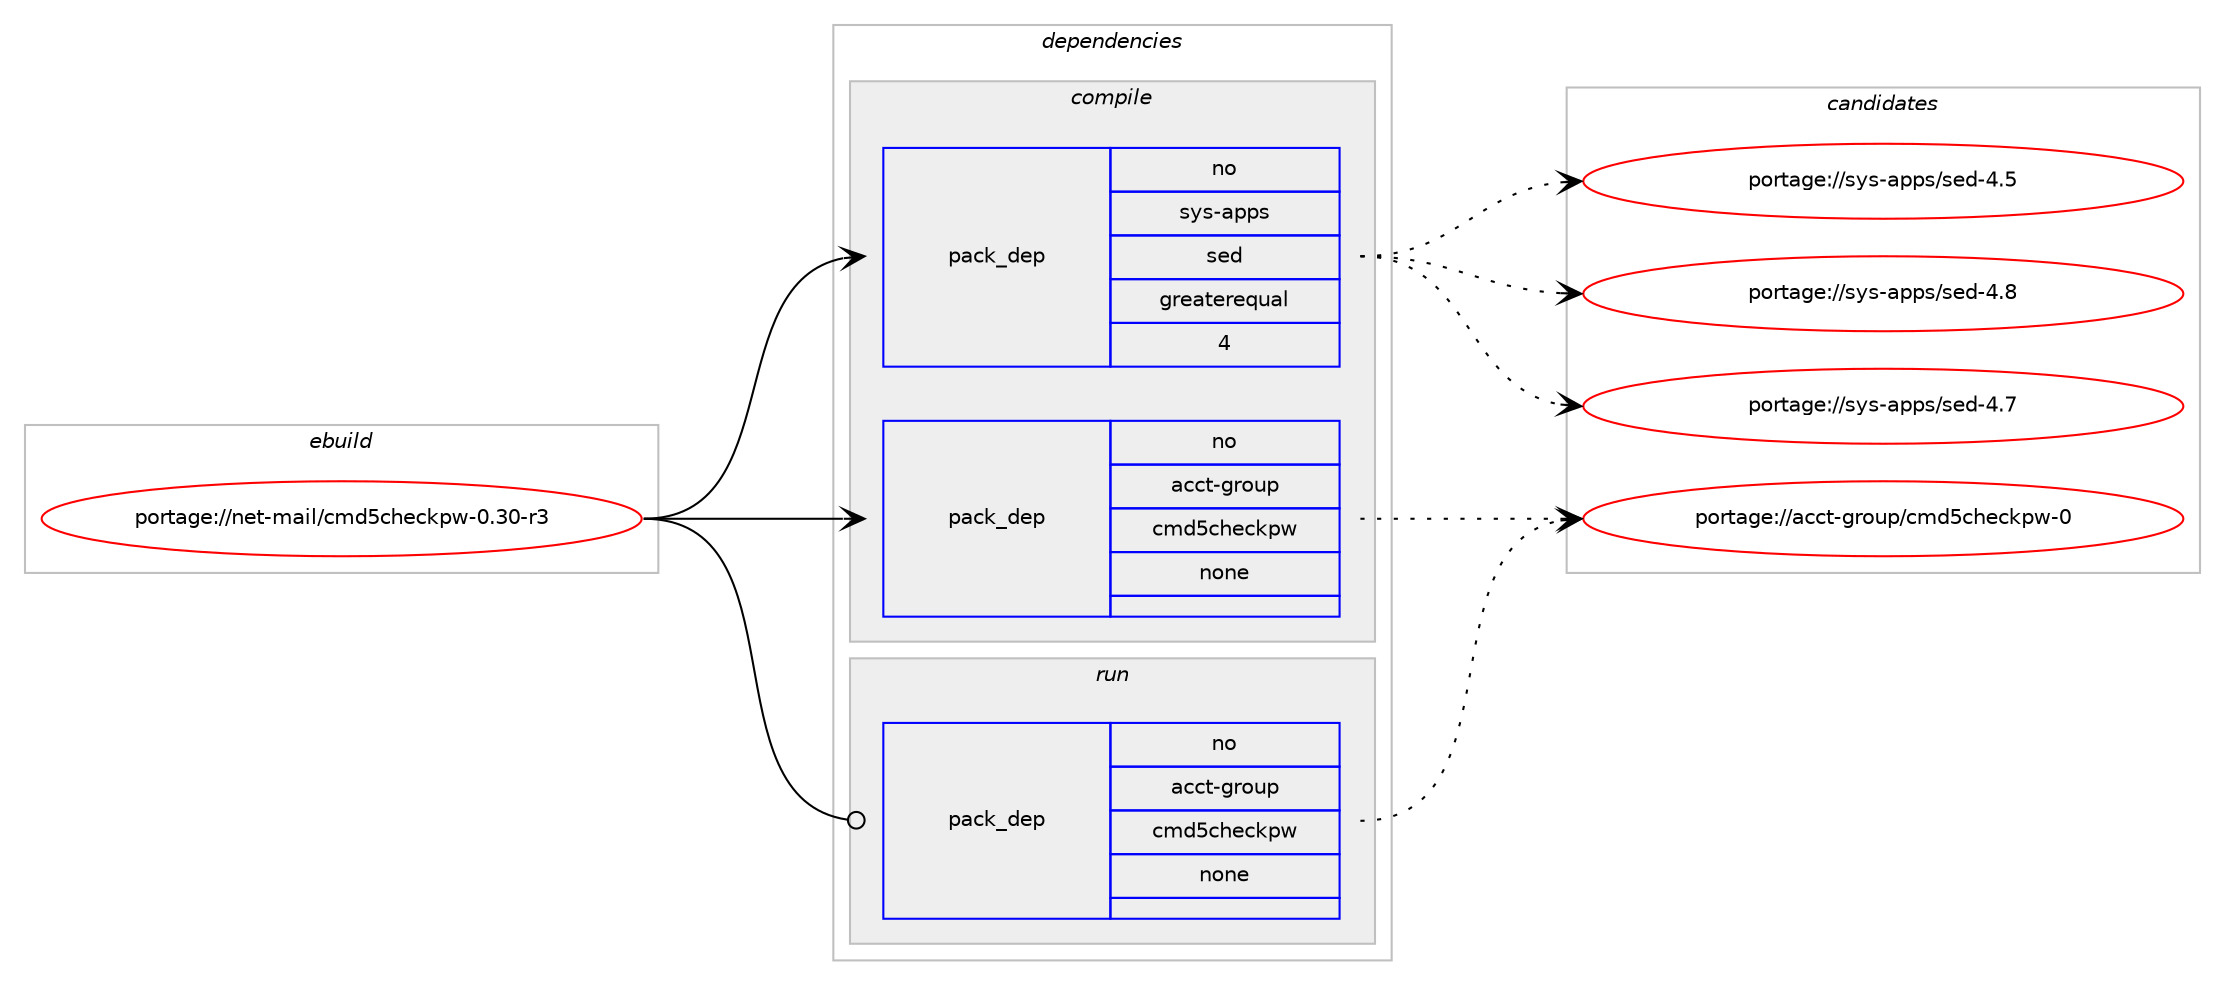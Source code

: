 digraph prolog {

# *************
# Graph options
# *************

newrank=true;
concentrate=true;
compound=true;
graph [rankdir=LR,fontname=Helvetica,fontsize=10,ranksep=1.5];#, ranksep=2.5, nodesep=0.2];
edge  [arrowhead=vee];
node  [fontname=Helvetica,fontsize=10];

# **********
# The ebuild
# **********

subgraph cluster_leftcol {
color=gray;
rank=same;
label=<<i>ebuild</i>>;
id [label="portage://net-mail/cmd5checkpw-0.30-r3", color=red, width=4, href="../net-mail/cmd5checkpw-0.30-r3.svg"];
}

# ****************
# The dependencies
# ****************

subgraph cluster_midcol {
color=gray;
label=<<i>dependencies</i>>;
subgraph cluster_compile {
fillcolor="#eeeeee";
style=filled;
label=<<i>compile</i>>;
subgraph pack45129 {
dependency57333 [label=<<TABLE BORDER="0" CELLBORDER="1" CELLSPACING="0" CELLPADDING="4" WIDTH="220"><TR><TD ROWSPAN="6" CELLPADDING="30">pack_dep</TD></TR><TR><TD WIDTH="110">no</TD></TR><TR><TD>acct-group</TD></TR><TR><TD>cmd5checkpw</TD></TR><TR><TD>none</TD></TR><TR><TD></TD></TR></TABLE>>, shape=none, color=blue];
}
id:e -> dependency57333:w [weight=20,style="solid",arrowhead="vee"];
subgraph pack45130 {
dependency57334 [label=<<TABLE BORDER="0" CELLBORDER="1" CELLSPACING="0" CELLPADDING="4" WIDTH="220"><TR><TD ROWSPAN="6" CELLPADDING="30">pack_dep</TD></TR><TR><TD WIDTH="110">no</TD></TR><TR><TD>sys-apps</TD></TR><TR><TD>sed</TD></TR><TR><TD>greaterequal</TD></TR><TR><TD>4</TD></TR></TABLE>>, shape=none, color=blue];
}
id:e -> dependency57334:w [weight=20,style="solid",arrowhead="vee"];
}
subgraph cluster_compileandrun {
fillcolor="#eeeeee";
style=filled;
label=<<i>compile and run</i>>;
}
subgraph cluster_run {
fillcolor="#eeeeee";
style=filled;
label=<<i>run</i>>;
subgraph pack45131 {
dependency57335 [label=<<TABLE BORDER="0" CELLBORDER="1" CELLSPACING="0" CELLPADDING="4" WIDTH="220"><TR><TD ROWSPAN="6" CELLPADDING="30">pack_dep</TD></TR><TR><TD WIDTH="110">no</TD></TR><TR><TD>acct-group</TD></TR><TR><TD>cmd5checkpw</TD></TR><TR><TD>none</TD></TR><TR><TD></TD></TR></TABLE>>, shape=none, color=blue];
}
id:e -> dependency57335:w [weight=20,style="solid",arrowhead="odot"];
}
}

# **************
# The candidates
# **************

subgraph cluster_choices {
rank=same;
color=gray;
label=<<i>candidates</i>>;

subgraph choice45129 {
color=black;
nodesep=1;
choice9799991164510311411111711247991091005399104101991071121194548 [label="portage://acct-group/cmd5checkpw-0", color=red, width=4,href="../acct-group/cmd5checkpw-0.svg"];
dependency57333:e -> choice9799991164510311411111711247991091005399104101991071121194548:w [style=dotted,weight="100"];
}
subgraph choice45130 {
color=black;
nodesep=1;
choice11512111545971121121154711510110045524656 [label="portage://sys-apps/sed-4.8", color=red, width=4,href="../sys-apps/sed-4.8.svg"];
choice11512111545971121121154711510110045524655 [label="portage://sys-apps/sed-4.7", color=red, width=4,href="../sys-apps/sed-4.7.svg"];
choice11512111545971121121154711510110045524653 [label="portage://sys-apps/sed-4.5", color=red, width=4,href="../sys-apps/sed-4.5.svg"];
dependency57334:e -> choice11512111545971121121154711510110045524656:w [style=dotted,weight="100"];
dependency57334:e -> choice11512111545971121121154711510110045524655:w [style=dotted,weight="100"];
dependency57334:e -> choice11512111545971121121154711510110045524653:w [style=dotted,weight="100"];
}
subgraph choice45131 {
color=black;
nodesep=1;
choice9799991164510311411111711247991091005399104101991071121194548 [label="portage://acct-group/cmd5checkpw-0", color=red, width=4,href="../acct-group/cmd5checkpw-0.svg"];
dependency57335:e -> choice9799991164510311411111711247991091005399104101991071121194548:w [style=dotted,weight="100"];
}
}

}
